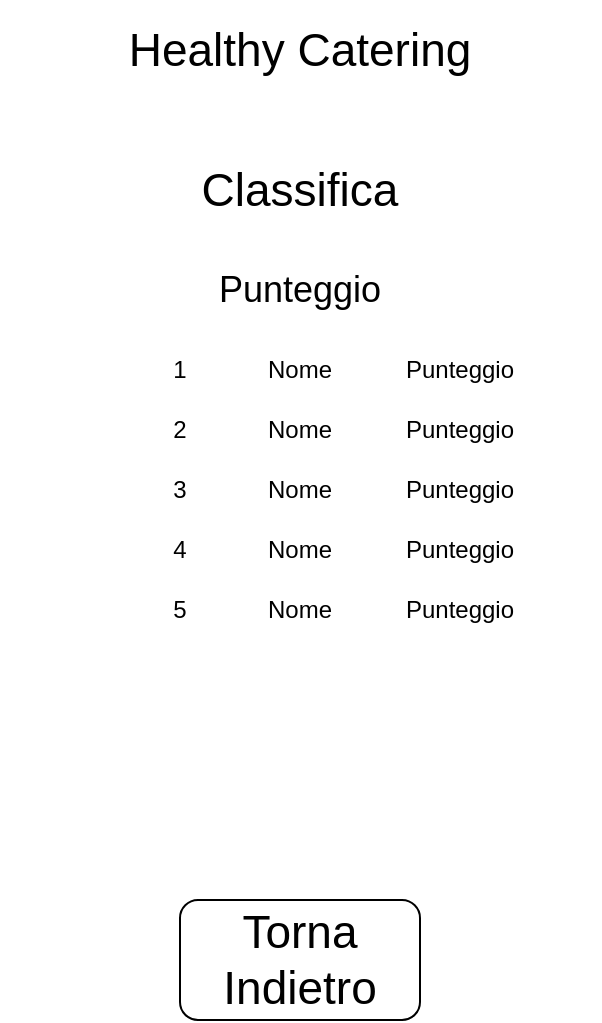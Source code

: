 <mxfile version="17.5.0" type="device"><diagram id="u2xqNWCcZT6Zx0NnnoJK" name="Page-1"><mxGraphModel dx="460" dy="692" grid="1" gridSize="10" guides="1" tooltips="1" connect="1" arrows="1" fold="1" page="1" pageScale="1" pageWidth="827" pageHeight="1169" math="0" shadow="0"><root><mxCell id="0"/><mxCell id="1" parent="0"/><mxCell id="-qWk9D2lYr1B211Cd-G_-7" value="&lt;font style=&quot;font-size: 23px&quot;&gt;Healthy Catering&lt;/font&gt;" style="text;html=1;strokeColor=none;fillColor=none;align=center;verticalAlign=middle;whiteSpace=wrap;rounded=0;" parent="1" vertex="1"><mxGeometry x="110" y="40" width="300" height="50" as="geometry"/></mxCell><mxCell id="-qWk9D2lYr1B211Cd-G_-8" value="Classifica" style="text;html=1;strokeColor=none;fillColor=none;align=center;verticalAlign=middle;whiteSpace=wrap;rounded=0;fontSize=23;" parent="1" vertex="1"><mxGeometry x="210" y="120" width="100" height="30" as="geometry"/></mxCell><mxCell id="yhYoWKQ9h_qxZHvAiLxo-3" value="Punteggio" style="text;html=1;strokeColor=none;fillColor=none;align=center;verticalAlign=middle;whiteSpace=wrap;rounded=0;fontSize=18;" vertex="1" parent="1"><mxGeometry x="210" y="170" width="100" height="30" as="geometry"/></mxCell><mxCell id="yhYoWKQ9h_qxZHvAiLxo-5" value="Nome" style="text;html=1;strokeColor=none;fillColor=none;align=center;verticalAlign=middle;whiteSpace=wrap;rounded=0;" vertex="1" parent="1"><mxGeometry x="230" y="210" width="60" height="30" as="geometry"/></mxCell><mxCell id="yhYoWKQ9h_qxZHvAiLxo-6" value="Punteggio" style="text;html=1;strokeColor=none;fillColor=none;align=center;verticalAlign=middle;whiteSpace=wrap;rounded=0;" vertex="1" parent="1"><mxGeometry x="290" y="210" width="100" height="30" as="geometry"/></mxCell><mxCell id="yhYoWKQ9h_qxZHvAiLxo-7" value="&lt;font style=&quot;font-size: 23px&quot;&gt;Torna Indietro&lt;/font&gt;" style="rounded=1;whiteSpace=wrap;html=1;" vertex="1" parent="1"><mxGeometry x="200" y="490" width="120" height="60" as="geometry"/></mxCell><mxCell id="yhYoWKQ9h_qxZHvAiLxo-8" value="1" style="text;html=1;strokeColor=none;fillColor=none;align=center;verticalAlign=middle;whiteSpace=wrap;rounded=0;" vertex="1" parent="1"><mxGeometry x="170" y="210" width="60" height="30" as="geometry"/></mxCell><mxCell id="yhYoWKQ9h_qxZHvAiLxo-9" value="2" style="text;html=1;strokeColor=none;fillColor=none;align=center;verticalAlign=middle;whiteSpace=wrap;rounded=0;" vertex="1" parent="1"><mxGeometry x="170" y="240" width="60" height="30" as="geometry"/></mxCell><mxCell id="yhYoWKQ9h_qxZHvAiLxo-10" value="3" style="text;html=1;strokeColor=none;fillColor=none;align=center;verticalAlign=middle;whiteSpace=wrap;rounded=0;" vertex="1" parent="1"><mxGeometry x="170" y="270" width="60" height="30" as="geometry"/></mxCell><mxCell id="yhYoWKQ9h_qxZHvAiLxo-11" value="4" style="text;html=1;strokeColor=none;fillColor=none;align=center;verticalAlign=middle;whiteSpace=wrap;rounded=0;" vertex="1" parent="1"><mxGeometry x="170" y="300" width="60" height="30" as="geometry"/></mxCell><mxCell id="yhYoWKQ9h_qxZHvAiLxo-12" value="5" style="text;html=1;strokeColor=none;fillColor=none;align=center;verticalAlign=middle;whiteSpace=wrap;rounded=0;" vertex="1" parent="1"><mxGeometry x="170" y="330" width="60" height="30" as="geometry"/></mxCell><mxCell id="yhYoWKQ9h_qxZHvAiLxo-13" value="Nome" style="text;html=1;strokeColor=none;fillColor=none;align=center;verticalAlign=middle;whiteSpace=wrap;rounded=0;" vertex="1" parent="1"><mxGeometry x="230" y="240" width="60" height="30" as="geometry"/></mxCell><mxCell id="yhYoWKQ9h_qxZHvAiLxo-14" value="Punteggio" style="text;html=1;strokeColor=none;fillColor=none;align=center;verticalAlign=middle;whiteSpace=wrap;rounded=0;" vertex="1" parent="1"><mxGeometry x="290" y="240" width="100" height="30" as="geometry"/></mxCell><mxCell id="yhYoWKQ9h_qxZHvAiLxo-15" value="Nome" style="text;html=1;strokeColor=none;fillColor=none;align=center;verticalAlign=middle;whiteSpace=wrap;rounded=0;" vertex="1" parent="1"><mxGeometry x="230" y="270" width="60" height="30" as="geometry"/></mxCell><mxCell id="yhYoWKQ9h_qxZHvAiLxo-16" value="Punteggio" style="text;html=1;strokeColor=none;fillColor=none;align=center;verticalAlign=middle;whiteSpace=wrap;rounded=0;" vertex="1" parent="1"><mxGeometry x="290" y="270" width="100" height="30" as="geometry"/></mxCell><mxCell id="yhYoWKQ9h_qxZHvAiLxo-17" value="Nome" style="text;html=1;strokeColor=none;fillColor=none;align=center;verticalAlign=middle;whiteSpace=wrap;rounded=0;" vertex="1" parent="1"><mxGeometry x="230" y="300" width="60" height="30" as="geometry"/></mxCell><mxCell id="yhYoWKQ9h_qxZHvAiLxo-18" value="Punteggio" style="text;html=1;strokeColor=none;fillColor=none;align=center;verticalAlign=middle;whiteSpace=wrap;rounded=0;" vertex="1" parent="1"><mxGeometry x="290" y="300" width="100" height="30" as="geometry"/></mxCell><mxCell id="yhYoWKQ9h_qxZHvAiLxo-19" value="Nome" style="text;html=1;strokeColor=none;fillColor=none;align=center;verticalAlign=middle;whiteSpace=wrap;rounded=0;" vertex="1" parent="1"><mxGeometry x="230" y="330" width="60" height="30" as="geometry"/></mxCell><mxCell id="yhYoWKQ9h_qxZHvAiLxo-20" value="Punteggio" style="text;html=1;strokeColor=none;fillColor=none;align=center;verticalAlign=middle;whiteSpace=wrap;rounded=0;" vertex="1" parent="1"><mxGeometry x="290" y="330" width="100" height="30" as="geometry"/></mxCell></root></mxGraphModel></diagram></mxfile>